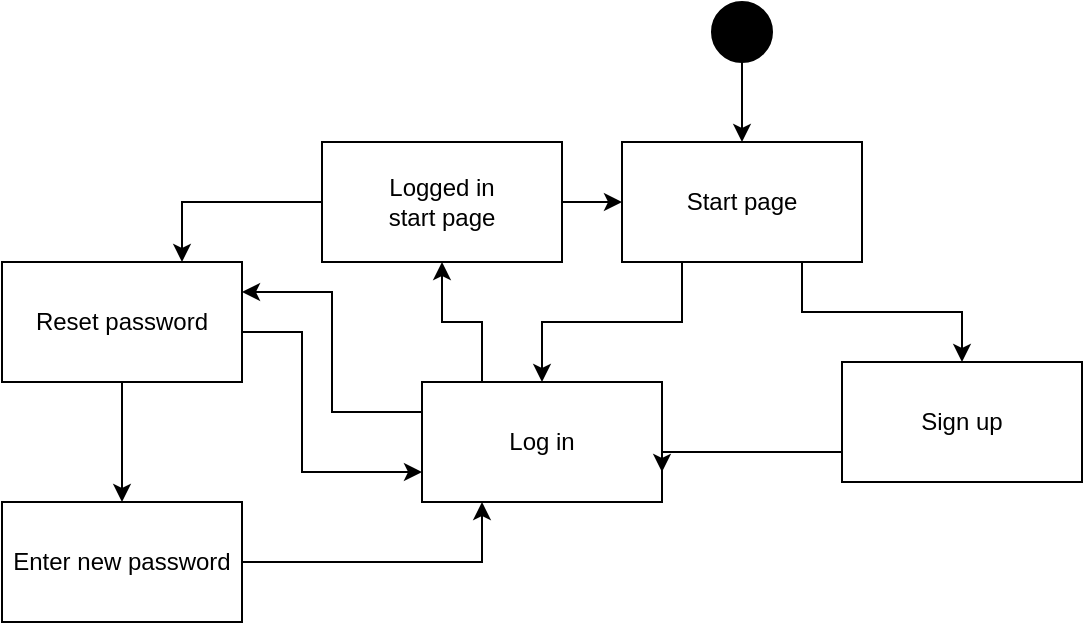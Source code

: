 <mxfile version="23.0.2" type="device">
  <diagram name="Page-1" id="iO_LVZ-w2H8U4zcboRAy">
    <mxGraphModel dx="1434" dy="854" grid="1" gridSize="10" guides="1" tooltips="1" connect="1" arrows="1" fold="1" page="1" pageScale="1" pageWidth="1200" pageHeight="1920" math="0" shadow="0">
      <root>
        <mxCell id="0" />
        <mxCell id="1" parent="0" />
        <mxCell id="WM565uvvXOydNESPgj96-19" style="edgeStyle=orthogonalEdgeStyle;rounded=0;orthogonalLoop=1;jettySize=auto;html=1;exitX=0.5;exitY=1;exitDx=0;exitDy=0;entryX=0.5;entryY=0;entryDx=0;entryDy=0;" edge="1" parent="1" source="WM565uvvXOydNESPgj96-1" target="WM565uvvXOydNESPgj96-3">
          <mxGeometry relative="1" as="geometry" />
        </mxCell>
        <mxCell id="WM565uvvXOydNESPgj96-1" value="" style="ellipse;fillColor=strokeColor;html=1;" vertex="1" parent="1">
          <mxGeometry x="535" y="190" width="30" height="30" as="geometry" />
        </mxCell>
        <mxCell id="WM565uvvXOydNESPgj96-9" style="edgeStyle=orthogonalEdgeStyle;rounded=0;orthogonalLoop=1;jettySize=auto;html=1;exitX=0.25;exitY=1;exitDx=0;exitDy=0;entryX=0.5;entryY=0;entryDx=0;entryDy=0;" edge="1" parent="1" source="WM565uvvXOydNESPgj96-3" target="WM565uvvXOydNESPgj96-4">
          <mxGeometry relative="1" as="geometry" />
        </mxCell>
        <mxCell id="WM565uvvXOydNESPgj96-10" style="edgeStyle=orthogonalEdgeStyle;rounded=0;orthogonalLoop=1;jettySize=auto;html=1;exitX=0.75;exitY=1;exitDx=0;exitDy=0;entryX=0.5;entryY=0;entryDx=0;entryDy=0;" edge="1" parent="1" source="WM565uvvXOydNESPgj96-3" target="WM565uvvXOydNESPgj96-8">
          <mxGeometry relative="1" as="geometry" />
        </mxCell>
        <mxCell id="WM565uvvXOydNESPgj96-3" value="Start page" style="rounded=0;whiteSpace=wrap;html=1;" vertex="1" parent="1">
          <mxGeometry x="490" y="260" width="120" height="60" as="geometry" />
        </mxCell>
        <mxCell id="WM565uvvXOydNESPgj96-12" style="edgeStyle=orthogonalEdgeStyle;rounded=0;orthogonalLoop=1;jettySize=auto;html=1;exitX=0.25;exitY=0;exitDx=0;exitDy=0;entryX=0.5;entryY=1;entryDx=0;entryDy=0;" edge="1" parent="1" source="WM565uvvXOydNESPgj96-4" target="WM565uvvXOydNESPgj96-21">
          <mxGeometry relative="1" as="geometry">
            <mxPoint x="400" y="320" as="targetPoint" />
          </mxGeometry>
        </mxCell>
        <mxCell id="WM565uvvXOydNESPgj96-15" style="edgeStyle=orthogonalEdgeStyle;rounded=0;orthogonalLoop=1;jettySize=auto;html=1;exitX=0;exitY=0.25;exitDx=0;exitDy=0;entryX=1;entryY=0.25;entryDx=0;entryDy=0;" edge="1" parent="1" source="WM565uvvXOydNESPgj96-4" target="WM565uvvXOydNESPgj96-5">
          <mxGeometry relative="1" as="geometry" />
        </mxCell>
        <mxCell id="WM565uvvXOydNESPgj96-4" value="Log in" style="rounded=0;whiteSpace=wrap;html=1;" vertex="1" parent="1">
          <mxGeometry x="390" y="380" width="120" height="60" as="geometry" />
        </mxCell>
        <mxCell id="WM565uvvXOydNESPgj96-16" style="edgeStyle=orthogonalEdgeStyle;rounded=0;orthogonalLoop=1;jettySize=auto;html=1;exitX=1;exitY=0.75;exitDx=0;exitDy=0;entryX=0;entryY=0.75;entryDx=0;entryDy=0;" edge="1" parent="1" source="WM565uvvXOydNESPgj96-5" target="WM565uvvXOydNESPgj96-4">
          <mxGeometry relative="1" as="geometry">
            <Array as="points">
              <mxPoint x="300" y="355" />
              <mxPoint x="330" y="355" />
              <mxPoint x="330" y="425" />
            </Array>
          </mxGeometry>
        </mxCell>
        <mxCell id="WM565uvvXOydNESPgj96-17" style="edgeStyle=orthogonalEdgeStyle;rounded=0;orthogonalLoop=1;jettySize=auto;html=1;exitX=0.5;exitY=1;exitDx=0;exitDy=0;entryX=0.5;entryY=0;entryDx=0;entryDy=0;" edge="1" parent="1" source="WM565uvvXOydNESPgj96-5" target="WM565uvvXOydNESPgj96-6">
          <mxGeometry relative="1" as="geometry" />
        </mxCell>
        <mxCell id="WM565uvvXOydNESPgj96-5" value="Reset password" style="rounded=0;whiteSpace=wrap;html=1;" vertex="1" parent="1">
          <mxGeometry x="180" y="320" width="120" height="60" as="geometry" />
        </mxCell>
        <mxCell id="WM565uvvXOydNESPgj96-14" style="edgeStyle=orthogonalEdgeStyle;rounded=0;orthogonalLoop=1;jettySize=auto;html=1;exitX=1;exitY=0.5;exitDx=0;exitDy=0;entryX=0.25;entryY=1;entryDx=0;entryDy=0;" edge="1" parent="1" source="WM565uvvXOydNESPgj96-6" target="WM565uvvXOydNESPgj96-4">
          <mxGeometry relative="1" as="geometry" />
        </mxCell>
        <mxCell id="WM565uvvXOydNESPgj96-6" value="Enter new password" style="rounded=0;whiteSpace=wrap;html=1;" vertex="1" parent="1">
          <mxGeometry x="180" y="440" width="120" height="60" as="geometry" />
        </mxCell>
        <mxCell id="WM565uvvXOydNESPgj96-20" style="edgeStyle=orthogonalEdgeStyle;rounded=0;orthogonalLoop=1;jettySize=auto;html=1;exitX=1;exitY=0.5;exitDx=0;exitDy=0;entryX=0;entryY=0.5;entryDx=0;entryDy=0;" edge="1" parent="1" source="WM565uvvXOydNESPgj96-21" target="WM565uvvXOydNESPgj96-3">
          <mxGeometry relative="1" as="geometry">
            <mxPoint x="460" y="290" as="sourcePoint" />
          </mxGeometry>
        </mxCell>
        <mxCell id="WM565uvvXOydNESPgj96-11" style="edgeStyle=orthogonalEdgeStyle;rounded=0;orthogonalLoop=1;jettySize=auto;html=1;exitX=0;exitY=0.75;exitDx=0;exitDy=0;entryX=1;entryY=0.75;entryDx=0;entryDy=0;" edge="1" parent="1" source="WM565uvvXOydNESPgj96-8" target="WM565uvvXOydNESPgj96-4">
          <mxGeometry relative="1" as="geometry">
            <Array as="points">
              <mxPoint x="560" y="415" />
              <mxPoint x="560" y="415" />
            </Array>
          </mxGeometry>
        </mxCell>
        <mxCell id="WM565uvvXOydNESPgj96-8" value="Sign up" style="rounded=0;whiteSpace=wrap;html=1;" vertex="1" parent="1">
          <mxGeometry x="600" y="370" width="120" height="60" as="geometry" />
        </mxCell>
        <mxCell id="WM565uvvXOydNESPgj96-22" style="edgeStyle=orthogonalEdgeStyle;rounded=0;orthogonalLoop=1;jettySize=auto;html=1;exitX=0;exitY=0.5;exitDx=0;exitDy=0;entryX=0.75;entryY=0;entryDx=0;entryDy=0;" edge="1" parent="1" source="WM565uvvXOydNESPgj96-21" target="WM565uvvXOydNESPgj96-5">
          <mxGeometry relative="1" as="geometry" />
        </mxCell>
        <mxCell id="WM565uvvXOydNESPgj96-21" value="Logged in&lt;br&gt;start page" style="rounded=0;whiteSpace=wrap;html=1;" vertex="1" parent="1">
          <mxGeometry x="340" y="260" width="120" height="60" as="geometry" />
        </mxCell>
      </root>
    </mxGraphModel>
  </diagram>
</mxfile>
